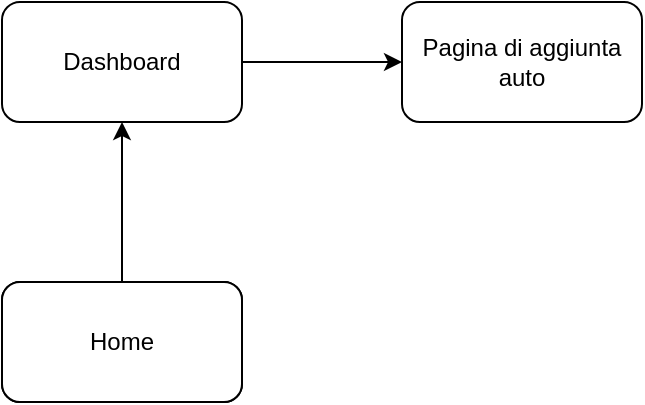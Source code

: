 <mxfile version="13.9.9" type="device"><diagram id="hk8rVy9IoiHjXJsGe3LR" name="Pagina-1"><mxGraphModel dx="1086" dy="806" grid="1" gridSize="10" guides="1" tooltips="1" connect="1" arrows="1" fold="1" page="1" pageScale="1" pageWidth="827" pageHeight="1169" math="0" shadow="0"><root><mxCell id="0"/><mxCell id="1" parent="0"/><mxCell id="2m8tz07y2vXJALyKhhkk-1" value="" style="rounded=1;whiteSpace=wrap;html=1;" vertex="1" parent="1"><mxGeometry x="350" y="380" width="120" height="60" as="geometry"/></mxCell><mxCell id="2m8tz07y2vXJALyKhhkk-4" value="" style="edgeStyle=orthogonalEdgeStyle;rounded=0;orthogonalLoop=1;jettySize=auto;html=1;" edge="1" parent="1" source="2m8tz07y2vXJALyKhhkk-2" target="2m8tz07y2vXJALyKhhkk-3"><mxGeometry relative="1" as="geometry"/></mxCell><mxCell id="2m8tz07y2vXJALyKhhkk-2" value="Home" style="rounded=1;whiteSpace=wrap;html=1;" vertex="1" parent="1"><mxGeometry x="350" y="380" width="120" height="60" as="geometry"/></mxCell><mxCell id="2m8tz07y2vXJALyKhhkk-6" value="" style="edgeStyle=orthogonalEdgeStyle;rounded=0;orthogonalLoop=1;jettySize=auto;html=1;" edge="1" parent="1" source="2m8tz07y2vXJALyKhhkk-3" target="2m8tz07y2vXJALyKhhkk-5"><mxGeometry relative="1" as="geometry"/></mxCell><mxCell id="2m8tz07y2vXJALyKhhkk-3" value="Dashboard" style="whiteSpace=wrap;html=1;rounded=1;" vertex="1" parent="1"><mxGeometry x="350" y="240" width="120" height="60" as="geometry"/></mxCell><mxCell id="2m8tz07y2vXJALyKhhkk-5" value="Pagina di aggiunta auto" style="whiteSpace=wrap;html=1;rounded=1;" vertex="1" parent="1"><mxGeometry x="550" y="240" width="120" height="60" as="geometry"/></mxCell></root></mxGraphModel></diagram></mxfile>